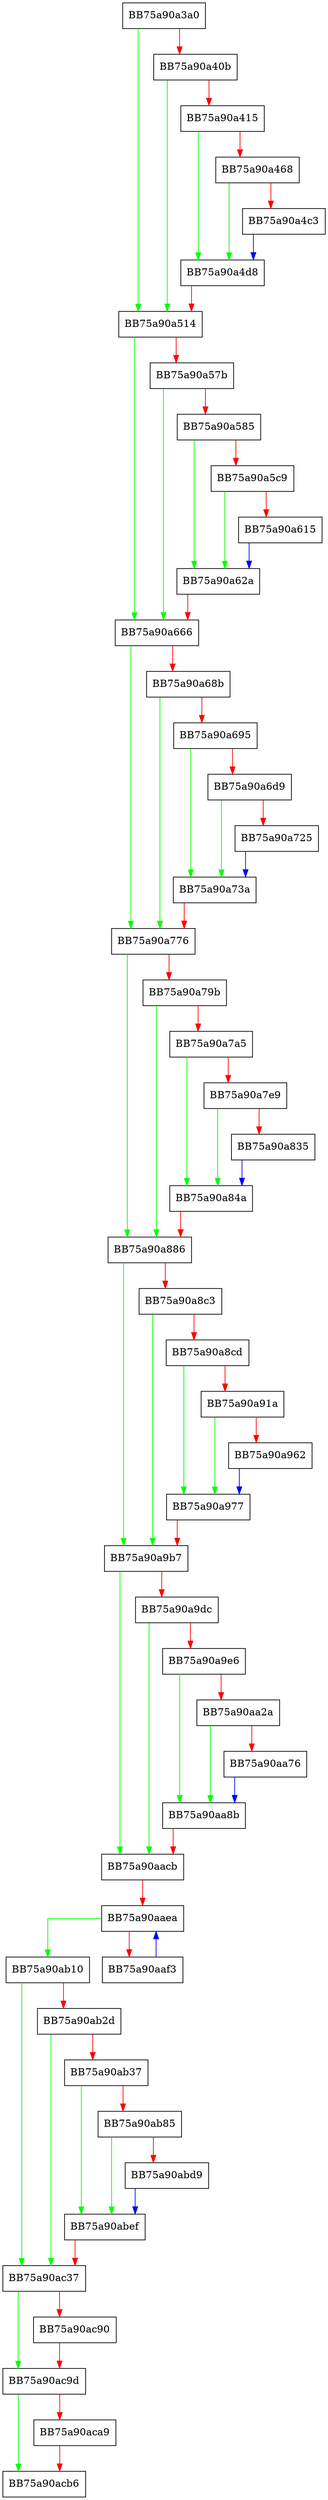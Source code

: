 digraph deinit {
  node [shape="box"];
  graph [splines=ortho];
  BB75a90a3a0 -> BB75a90a514 [color="green"];
  BB75a90a3a0 -> BB75a90a40b [color="red"];
  BB75a90a40b -> BB75a90a514 [color="green"];
  BB75a90a40b -> BB75a90a415 [color="red"];
  BB75a90a415 -> BB75a90a4d8 [color="green"];
  BB75a90a415 -> BB75a90a468 [color="red"];
  BB75a90a468 -> BB75a90a4d8 [color="green"];
  BB75a90a468 -> BB75a90a4c3 [color="red"];
  BB75a90a4c3 -> BB75a90a4d8 [color="blue"];
  BB75a90a4d8 -> BB75a90a514 [color="red"];
  BB75a90a514 -> BB75a90a666 [color="green"];
  BB75a90a514 -> BB75a90a57b [color="red"];
  BB75a90a57b -> BB75a90a666 [color="green"];
  BB75a90a57b -> BB75a90a585 [color="red"];
  BB75a90a585 -> BB75a90a62a [color="green"];
  BB75a90a585 -> BB75a90a5c9 [color="red"];
  BB75a90a5c9 -> BB75a90a62a [color="green"];
  BB75a90a5c9 -> BB75a90a615 [color="red"];
  BB75a90a615 -> BB75a90a62a [color="blue"];
  BB75a90a62a -> BB75a90a666 [color="red"];
  BB75a90a666 -> BB75a90a776 [color="green"];
  BB75a90a666 -> BB75a90a68b [color="red"];
  BB75a90a68b -> BB75a90a776 [color="green"];
  BB75a90a68b -> BB75a90a695 [color="red"];
  BB75a90a695 -> BB75a90a73a [color="green"];
  BB75a90a695 -> BB75a90a6d9 [color="red"];
  BB75a90a6d9 -> BB75a90a73a [color="green"];
  BB75a90a6d9 -> BB75a90a725 [color="red"];
  BB75a90a725 -> BB75a90a73a [color="blue"];
  BB75a90a73a -> BB75a90a776 [color="red"];
  BB75a90a776 -> BB75a90a886 [color="green"];
  BB75a90a776 -> BB75a90a79b [color="red"];
  BB75a90a79b -> BB75a90a886 [color="green"];
  BB75a90a79b -> BB75a90a7a5 [color="red"];
  BB75a90a7a5 -> BB75a90a84a [color="green"];
  BB75a90a7a5 -> BB75a90a7e9 [color="red"];
  BB75a90a7e9 -> BB75a90a84a [color="green"];
  BB75a90a7e9 -> BB75a90a835 [color="red"];
  BB75a90a835 -> BB75a90a84a [color="blue"];
  BB75a90a84a -> BB75a90a886 [color="red"];
  BB75a90a886 -> BB75a90a9b7 [color="green"];
  BB75a90a886 -> BB75a90a8c3 [color="red"];
  BB75a90a8c3 -> BB75a90a9b7 [color="green"];
  BB75a90a8c3 -> BB75a90a8cd [color="red"];
  BB75a90a8cd -> BB75a90a977 [color="green"];
  BB75a90a8cd -> BB75a90a91a [color="red"];
  BB75a90a91a -> BB75a90a977 [color="green"];
  BB75a90a91a -> BB75a90a962 [color="red"];
  BB75a90a962 -> BB75a90a977 [color="blue"];
  BB75a90a977 -> BB75a90a9b7 [color="red"];
  BB75a90a9b7 -> BB75a90aacb [color="green"];
  BB75a90a9b7 -> BB75a90a9dc [color="red"];
  BB75a90a9dc -> BB75a90aacb [color="green"];
  BB75a90a9dc -> BB75a90a9e6 [color="red"];
  BB75a90a9e6 -> BB75a90aa8b [color="green"];
  BB75a90a9e6 -> BB75a90aa2a [color="red"];
  BB75a90aa2a -> BB75a90aa8b [color="green"];
  BB75a90aa2a -> BB75a90aa76 [color="red"];
  BB75a90aa76 -> BB75a90aa8b [color="blue"];
  BB75a90aa8b -> BB75a90aacb [color="red"];
  BB75a90aacb -> BB75a90aaea [color="red"];
  BB75a90aaea -> BB75a90ab10 [color="green"];
  BB75a90aaea -> BB75a90aaf3 [color="red"];
  BB75a90aaf3 -> BB75a90aaea [color="blue"];
  BB75a90ab10 -> BB75a90ac37 [color="green"];
  BB75a90ab10 -> BB75a90ab2d [color="red"];
  BB75a90ab2d -> BB75a90ac37 [color="green"];
  BB75a90ab2d -> BB75a90ab37 [color="red"];
  BB75a90ab37 -> BB75a90abef [color="green"];
  BB75a90ab37 -> BB75a90ab85 [color="red"];
  BB75a90ab85 -> BB75a90abef [color="green"];
  BB75a90ab85 -> BB75a90abd9 [color="red"];
  BB75a90abd9 -> BB75a90abef [color="blue"];
  BB75a90abef -> BB75a90ac37 [color="red"];
  BB75a90ac37 -> BB75a90ac9d [color="green"];
  BB75a90ac37 -> BB75a90ac90 [color="red"];
  BB75a90ac90 -> BB75a90ac9d [color="red"];
  BB75a90ac9d -> BB75a90acb6 [color="green"];
  BB75a90ac9d -> BB75a90aca9 [color="red"];
  BB75a90aca9 -> BB75a90acb6 [color="red"];
}